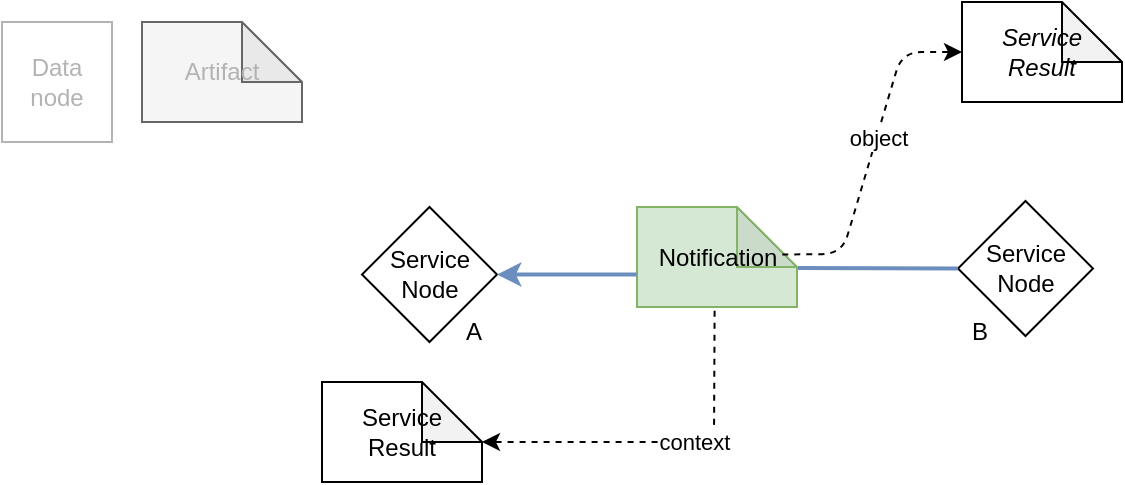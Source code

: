 <mxfile version="20.3.0" type="google"><diagram id="bKlIuONL0UMYNWtzhna3" name="Page-1"><mxGraphModel grid="1" page="1" gridSize="10" guides="1" tooltips="1" connect="1" arrows="1" fold="1" pageScale="1" pageWidth="827" pageHeight="1169" math="0" shadow="0"><root><mxCell id="0"/><mxCell id="1" parent="0"/><mxCell id="B7y1gIS1nqqBivOsphvt-5" value="Notification" style="shape=note;whiteSpace=wrap;html=1;backgroundOutline=1;darkOpacity=0.05;strokeColor=#82b366;fillColor=#d5e8d4;" vertex="1" parent="1"><mxGeometry x="457.5" y="292.5" width="80" height="50" as="geometry"/></mxCell><mxCell id="iOjpoVvlTKAoku4WwS8u-3" value="Service&lt;br&gt;Node" style="rhombus;whiteSpace=wrap;html=1;" vertex="1" parent="1"><mxGeometry x="618" y="289.5" width="67.5" height="67.5" as="geometry"/></mxCell><mxCell id="rn1wkCCqfpatfKzMjeWk-1" value="Service&lt;br&gt;Node" style="rhombus;whiteSpace=wrap;html=1;" vertex="1" parent="1"><mxGeometry x="320" y="292.5" width="67.5" height="67.5" as="geometry"/></mxCell><mxCell id="rn1wkCCqfpatfKzMjeWk-2" value="A" style="text;html=1;strokeColor=none;fillColor=none;align=center;verticalAlign=middle;whiteSpace=wrap;rounded=0;" vertex="1" parent="1"><mxGeometry x="346" y="340.25" width="60" height="30" as="geometry"/></mxCell><mxCell id="rn1wkCCqfpatfKzMjeWk-3" value="B" style="text;html=1;strokeColor=none;fillColor=none;align=center;verticalAlign=middle;whiteSpace=wrap;rounded=0;" vertex="1" parent="1"><mxGeometry x="599" y="340.25" width="60" height="30" as="geometry"/></mxCell><mxCell id="MCIQe3zjAZB40ZJiVLeM-1" value="&lt;i&gt;Service&lt;br&gt;Result&lt;br&gt;&lt;/i&gt;" style="shape=note;whiteSpace=wrap;html=1;backgroundOutline=1;darkOpacity=0.05;" vertex="1" parent="1"><mxGeometry x="620" y="190" width="80" height="50" as="geometry"/></mxCell><mxCell id="MCIQe3zjAZB40ZJiVLeM-2" value="" style="endArrow=classic;html=1;rounded=1;entryX=0;entryY=0.5;entryDx=0;entryDy=0;entryPerimeter=0;exitX=0.908;exitY=0.475;exitDx=0;exitDy=0;exitPerimeter=0;dashed=1;" edge="1" parent="1" source="B7y1gIS1nqqBivOsphvt-5" target="MCIQe3zjAZB40ZJiVLeM-1"><mxGeometry width="50" height="50" relative="1" as="geometry"><mxPoint x="390" y="390" as="sourcePoint"/><mxPoint x="440" y="340" as="targetPoint"/><Array as="points"><mxPoint x="560" y="316"/><mxPoint x="590" y="215"/></Array></mxGeometry></mxCell><mxCell id="MCIQe3zjAZB40ZJiVLeM-3" value="object" style="edgeLabel;html=1;align=center;verticalAlign=middle;resizable=0;points=[];" connectable="0" vertex="1" parent="MCIQe3zjAZB40ZJiVLeM-2"><mxGeometry x="0.101" relative="1" as="geometry"><mxPoint as="offset"/></mxGeometry></mxCell><mxCell id="NXdJ_Vg1VMPCGzAvAC5i-1" value="" style="endArrow=classic;html=1;rounded=0;entryX=1;entryY=0.5;entryDx=0;entryDy=0;exitX=-0.003;exitY=0.675;exitDx=0;exitDy=0;exitPerimeter=0;strokeWidth=2;fillColor=#dae8fc;strokeColor=#6c8ebf;" edge="1" parent="1" source="B7y1gIS1nqqBivOsphvt-5" target="rn1wkCCqfpatfKzMjeWk-1"><mxGeometry width="50" height="50" relative="1" as="geometry"><mxPoint x="420" y="390" as="sourcePoint"/><mxPoint x="470" y="340" as="targetPoint"/></mxGeometry></mxCell><mxCell id="NXdJ_Vg1VMPCGzAvAC5i-2" value="" style="endArrow=none;html=1;rounded=0;strokeWidth=2;exitX=0;exitY=0.5;exitDx=0;exitDy=0;fillColor=#dae8fc;strokeColor=#6c8ebf;" edge="1" parent="1"><mxGeometry width="50" height="50" relative="1" as="geometry"><mxPoint x="618" y="323.25" as="sourcePoint"/><mxPoint x="538" y="323" as="targetPoint"/></mxGeometry></mxCell><mxCell id="n7hgP2aSyaKqly8H-KF9-1" value="&lt;font color=&quot;#b3b3b3&quot;&gt;Data node&lt;/font&gt;" style="rounded=0;whiteSpace=wrap;html=1;rotation=0;strokeColor=#B3B3B3;" vertex="1" parent="1"><mxGeometry x="140" y="200" width="55" height="60" as="geometry"/></mxCell><mxCell id="n7hgP2aSyaKqly8H-KF9-2" value="&lt;font color=&quot;#b3b3b3&quot;&gt;Artifact&lt;/font&gt;" style="shape=note;whiteSpace=wrap;html=1;backgroundOutline=1;darkOpacity=0.05;strokeColor=#666666;fillColor=#f5f5f5;fontColor=#333333;" vertex="1" parent="1"><mxGeometry x="210" y="200" width="80" height="50" as="geometry"/></mxCell><mxCell id="n7hgP2aSyaKqly8H-KF9-3" value="" style="endArrow=classic;html=1;rounded=1;dashed=1;exitX=0.485;exitY=1.037;exitDx=0;exitDy=0;exitPerimeter=0;" edge="1" parent="1"><mxGeometry width="50" height="50" relative="1" as="geometry"><mxPoint x="496.3" y="344.35" as="sourcePoint"/><mxPoint x="380" y="410" as="targetPoint"/><Array as="points"><mxPoint x="496" y="410"/></Array></mxGeometry></mxCell><mxCell id="n7hgP2aSyaKqly8H-KF9-4" value="context" style="edgeLabel;html=1;align=center;verticalAlign=middle;resizable=0;points=[];" connectable="0" vertex="1" parent="n7hgP2aSyaKqly8H-KF9-3"><mxGeometry x="-0.167" relative="1" as="geometry"><mxPoint as="offset"/></mxGeometry></mxCell><mxCell id="n7hgP2aSyaKqly8H-KF9-5" value="Service&lt;br&gt;Result" style="shape=note;whiteSpace=wrap;html=1;backgroundOutline=1;darkOpacity=0.05;" vertex="1" parent="1"><mxGeometry x="300" y="380" width="80" height="50" as="geometry"/></mxCell></root></mxGraphModel></diagram></mxfile>